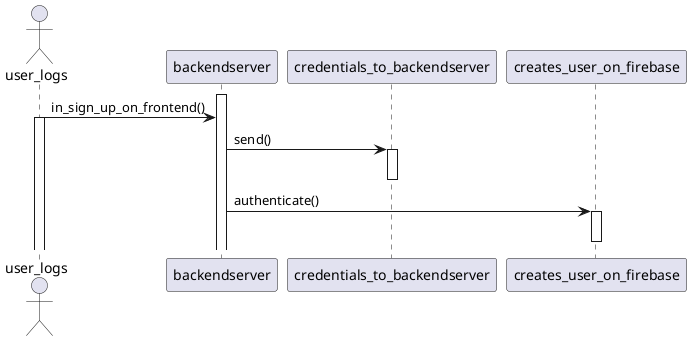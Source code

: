 @startuml
actor user_logs
participant backendserver
activate backendserver
user_logs -> backendserver: in_sign_up_on_frontend()
activate user_logs
participant credentials_to_backendserver
backendserver -> credentials_to_backendserver: send()
activate credentials_to_backendserver
deactivate credentials_to_backendserver
participant creates_user_on_firebase
backendserver -> creates_user_on_firebase: authenticate()
activate creates_user_on_firebase
deactivate creates_user_on_firebase
@enduml
